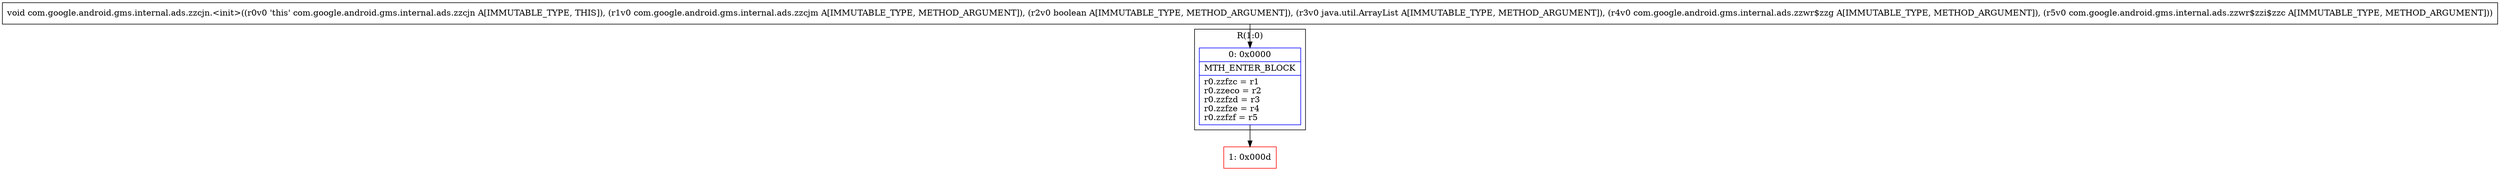 digraph "CFG forcom.google.android.gms.internal.ads.zzcjn.\<init\>(Lcom\/google\/android\/gms\/internal\/ads\/zzcjm;ZLjava\/util\/ArrayList;Lcom\/google\/android\/gms\/internal\/ads\/zzwr$zzg;Lcom\/google\/android\/gms\/internal\/ads\/zzwr$zzi$zzc;)V" {
subgraph cluster_Region_1539294846 {
label = "R(1:0)";
node [shape=record,color=blue];
Node_0 [shape=record,label="{0\:\ 0x0000|MTH_ENTER_BLOCK\l|r0.zzfzc = r1\lr0.zzeco = r2\lr0.zzfzd = r3\lr0.zzfze = r4\lr0.zzfzf = r5\l}"];
}
Node_1 [shape=record,color=red,label="{1\:\ 0x000d}"];
MethodNode[shape=record,label="{void com.google.android.gms.internal.ads.zzcjn.\<init\>((r0v0 'this' com.google.android.gms.internal.ads.zzcjn A[IMMUTABLE_TYPE, THIS]), (r1v0 com.google.android.gms.internal.ads.zzcjm A[IMMUTABLE_TYPE, METHOD_ARGUMENT]), (r2v0 boolean A[IMMUTABLE_TYPE, METHOD_ARGUMENT]), (r3v0 java.util.ArrayList A[IMMUTABLE_TYPE, METHOD_ARGUMENT]), (r4v0 com.google.android.gms.internal.ads.zzwr$zzg A[IMMUTABLE_TYPE, METHOD_ARGUMENT]), (r5v0 com.google.android.gms.internal.ads.zzwr$zzi$zzc A[IMMUTABLE_TYPE, METHOD_ARGUMENT])) }"];
MethodNode -> Node_0;
Node_0 -> Node_1;
}

